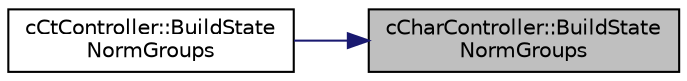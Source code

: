 digraph "cCharController::BuildStateNormGroups"
{
 // LATEX_PDF_SIZE
  edge [fontname="Helvetica",fontsize="10",labelfontname="Helvetica",labelfontsize="10"];
  node [fontname="Helvetica",fontsize="10",shape=record];
  rankdir="RL";
  Node1 [label="cCharController::BuildState\lNormGroups",height=0.2,width=0.4,color="black", fillcolor="grey75", style="filled", fontcolor="black",tooltip=" "];
  Node1 -> Node2 [dir="back",color="midnightblue",fontsize="10",style="solid",fontname="Helvetica"];
  Node2 [label="cCtController::BuildState\lNormGroups",height=0.2,width=0.4,color="black", fillcolor="white", style="filled",URL="$classc_ct_controller.html#ae81e93efa6df52657b149828fba06213",tooltip=" "];
}
